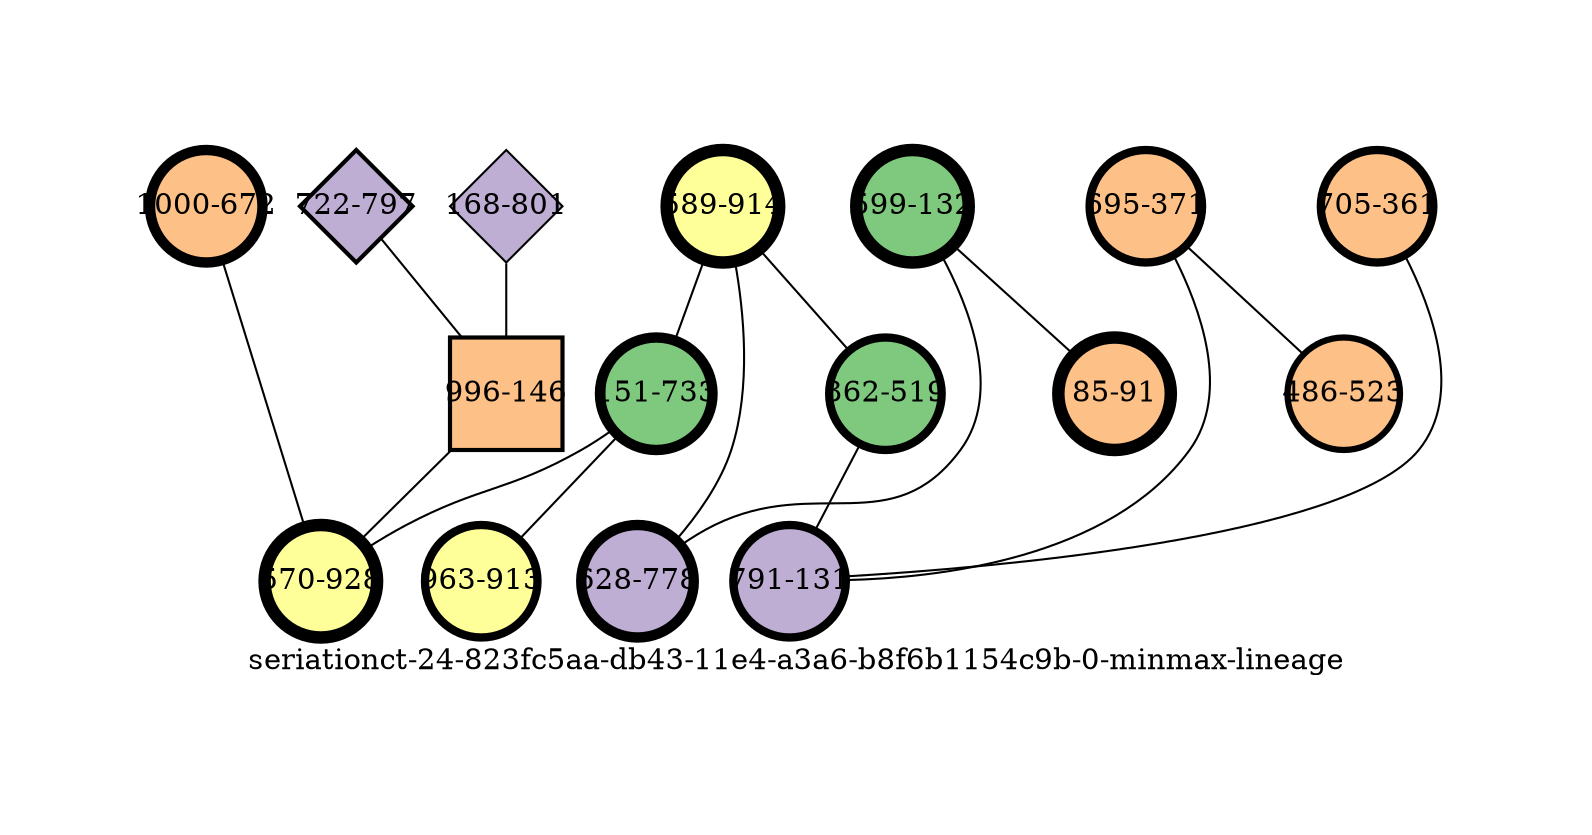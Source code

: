 strict graph "seriationct-24-823fc5aa-db43-11e4-a3a6-b8f6b1154c9b-0-minmax-lineage" {
labelloc=b;
ratio=auto;
pad="1.0";
label="seriationct-24-823fc5aa-db43-11e4-a3a6-b8f6b1154c9b-0-minmax-lineage";
node [width="0.75", style=filled, fixedsize=true, height="0.75", shape=circle, label=""];
0 [xCoordinate="914.0", appears_in_slice=6, yCoordinate="589.0", colorscheme=accent6, lineage_id=0, short_label="589-914", label="589-914", shape=circle, cluster_id=3, fillcolor=4, size="500.0", id=1, penwidth="6.0"];
1 [xCoordinate="733.0", appears_in_slice=5, yCoordinate="151.0", colorscheme=accent6, lineage_id=0, short_label="151-733", label="151-733", shape=circle, cluster_id=0, fillcolor=1, size="500.0", id=0, penwidth="5.0"];
2 [xCoordinate="672.0", appears_in_slice=5, yCoordinate="1000.0", colorscheme=accent6, lineage_id=0, short_label="1000-672", label="1000-672", shape=circle, cluster_id=2, fillcolor=3, size="500.0", id=2, penwidth="5.0"];
3 [xCoordinate="797.0", appears_in_slice=2, yCoordinate="722.0", colorscheme=accent6, lineage_id=2, short_label="722-797", label="722-797", shape=diamond, cluster_id=1, fillcolor=2, size="500.0", id=3, penwidth="2.0"];
4 [xCoordinate="371.0", appears_in_slice=4, yCoordinate="695.0", colorscheme=accent6, lineage_id=0, short_label="695-371", label="695-371", shape=circle, cluster_id=2, fillcolor=3, size="500.0", id=4, penwidth="4.0"];
5 [xCoordinate="523.0", appears_in_slice=3, yCoordinate="486.0", colorscheme=accent6, lineage_id=0, short_label="486-523", label="486-523", shape=circle, cluster_id=2, fillcolor=3, size="500.0", id=13, penwidth="3.0"];
6 [xCoordinate="801.0", appears_in_slice=1, yCoordinate="168.0", colorscheme=accent6, lineage_id=2, short_label="168-801", label="168-801", shape=diamond, cluster_id=1, fillcolor=2, size="500.0", id=6, penwidth="1.0"];
7 [xCoordinate="146.0", appears_in_slice=2, yCoordinate="996.0", colorscheme=accent6, lineage_id=1, short_label="996-146", label="996-146", shape=square, cluster_id=2, fillcolor=3, size="500.0", id=7, penwidth="2.0"];
8 [xCoordinate="519.0", appears_in_slice=4, yCoordinate="362.0", colorscheme=accent6, lineage_id=0, short_label="362-519", label="362-519", shape=circle, cluster_id=0, fillcolor=1, size="500.0", id=8, penwidth="4.0"];
9 [xCoordinate="928.0", appears_in_slice=6, yCoordinate="570.0", colorscheme=accent6, lineage_id=0, short_label="570-928", label="570-928", shape=circle, cluster_id=3, fillcolor=4, size="500.0", id=9, penwidth="6.0"];
10 [xCoordinate="913.0", appears_in_slice=4, yCoordinate="963.0", colorscheme=accent6, lineage_id=0, short_label="963-913", label="963-913", shape=circle, cluster_id=3, fillcolor=4, size="500.0", id=10, penwidth="4.0"];
11 [xCoordinate="361.0", appears_in_slice=4, yCoordinate="705.0", colorscheme=accent6, lineage_id=0, short_label="705-361", label="705-361", shape=circle, cluster_id=2, fillcolor=3, size="500.0", id=11, penwidth="4.0"];
12 [xCoordinate="132.0", appears_in_slice=6, yCoordinate="599.0", colorscheme=accent6, lineage_id=0, short_label="599-132", label="599-132", shape=circle, cluster_id=0, fillcolor=1, size="500.0", id=12, penwidth="6.0"];
13 [xCoordinate="778.0", appears_in_slice=5, yCoordinate="628.0", colorscheme=accent6, lineage_id=0, short_label="628-778", label="628-778", shape=circle, cluster_id=1, fillcolor=2, size="500.0", id=5, penwidth="5.0"];
14 [xCoordinate="131.0", appears_in_slice=4, yCoordinate="791.0", colorscheme=accent6, lineage_id=0, short_label="791-131", label="791-131", shape=circle, cluster_id=1, fillcolor=2, size="500.0", id=14, penwidth="4.0"];
15 [xCoordinate="91.0", appears_in_slice=6, yCoordinate="85.0", colorscheme=accent6, lineage_id=0, short_label="85-91", label="85-91", shape=circle, cluster_id=2, fillcolor=3, size="500.0", id=15, penwidth="6.0"];
0 -- 8  [inverseweight="2.31884408647", weight="0.431249347826"];
0 -- 1  [inverseweight="2.51335627669", weight="0.397874352026"];
0 -- 13  [inverseweight="3.07368014544", weight="0.325342896034"];
1 -- 9  [inverseweight="7.58796108224", weight="0.131787708076"];
1 -- 10  [inverseweight="8.91436977901", weight="0.112178429299"];
2 -- 9  [inverseweight="3.6557756796", weight="0.27353975945"];
3 -- 7  [inverseweight="16.5748386033", weight="0.060332412516"];
4 -- 5  [inverseweight="2.99966405644", weight="0.333370664576"];
4 -- 14  [inverseweight="70.7106781187", weight="0.0141421356237"];
6 -- 7  [inverseweight="0.996102900035", weight="1.00391234677"];
7 -- 9  [inverseweight="2.34233793181", weight="0.426923880803"];
8 -- 14  [inverseweight="4.54658193695", weight="0.219945447782"];
11 -- 14  [inverseweight="23.1125081761", weight="0.0432666153056"];
12 -- 13  [inverseweight="2.07735511338", weight="0.481381345713"];
12 -- 15  [inverseweight="23.9456571305", weight="0.0417612260356"];
}
